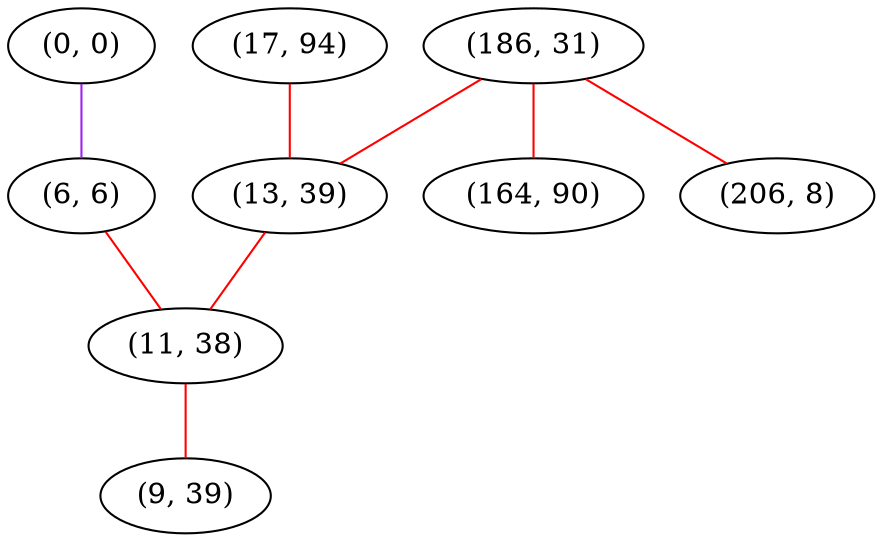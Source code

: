 graph "" {
"(0, 0)";
"(6, 6)";
"(17, 94)";
"(186, 31)";
"(164, 90)";
"(13, 39)";
"(206, 8)";
"(11, 38)";
"(9, 39)";
"(0, 0)" -- "(6, 6)"  [color=purple, key=0, weight=4];
"(6, 6)" -- "(11, 38)"  [color=red, key=0, weight=1];
"(17, 94)" -- "(13, 39)"  [color=red, key=0, weight=1];
"(186, 31)" -- "(164, 90)"  [color=red, key=0, weight=1];
"(186, 31)" -- "(13, 39)"  [color=red, key=0, weight=1];
"(186, 31)" -- "(206, 8)"  [color=red, key=0, weight=1];
"(13, 39)" -- "(11, 38)"  [color=red, key=0, weight=1];
"(11, 38)" -- "(9, 39)"  [color=red, key=0, weight=1];
}
